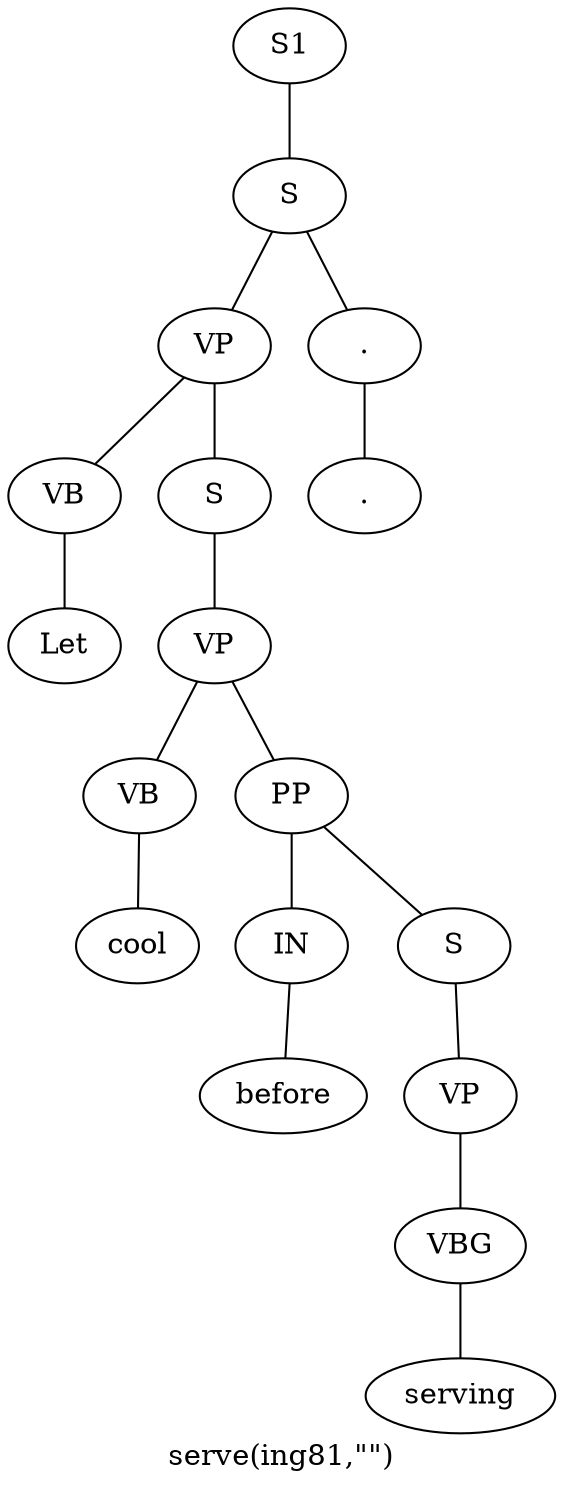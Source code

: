 graph SyntaxGraph {
	label = "serve(ing81,\"\")";
	Node0 [label="S1"];
	Node1 [label="S"];
	Node2 [label="VP"];
	Node3 [label="VB"];
	Node4 [label="Let"];
	Node5 [label="S"];
	Node6 [label="VP"];
	Node7 [label="VB"];
	Node8 [label="cool"];
	Node9 [label="PP"];
	Node10 [label="IN"];
	Node11 [label="before"];
	Node12 [label="S"];
	Node13 [label="VP"];
	Node14 [label="VBG"];
	Node15 [label="serving"];
	Node16 [label="."];
	Node17 [label="."];

	Node0 -- Node1;
	Node1 -- Node2;
	Node1 -- Node16;
	Node2 -- Node3;
	Node2 -- Node5;
	Node3 -- Node4;
	Node5 -- Node6;
	Node6 -- Node7;
	Node6 -- Node9;
	Node7 -- Node8;
	Node9 -- Node10;
	Node9 -- Node12;
	Node10 -- Node11;
	Node12 -- Node13;
	Node13 -- Node14;
	Node14 -- Node15;
	Node16 -- Node17;
}